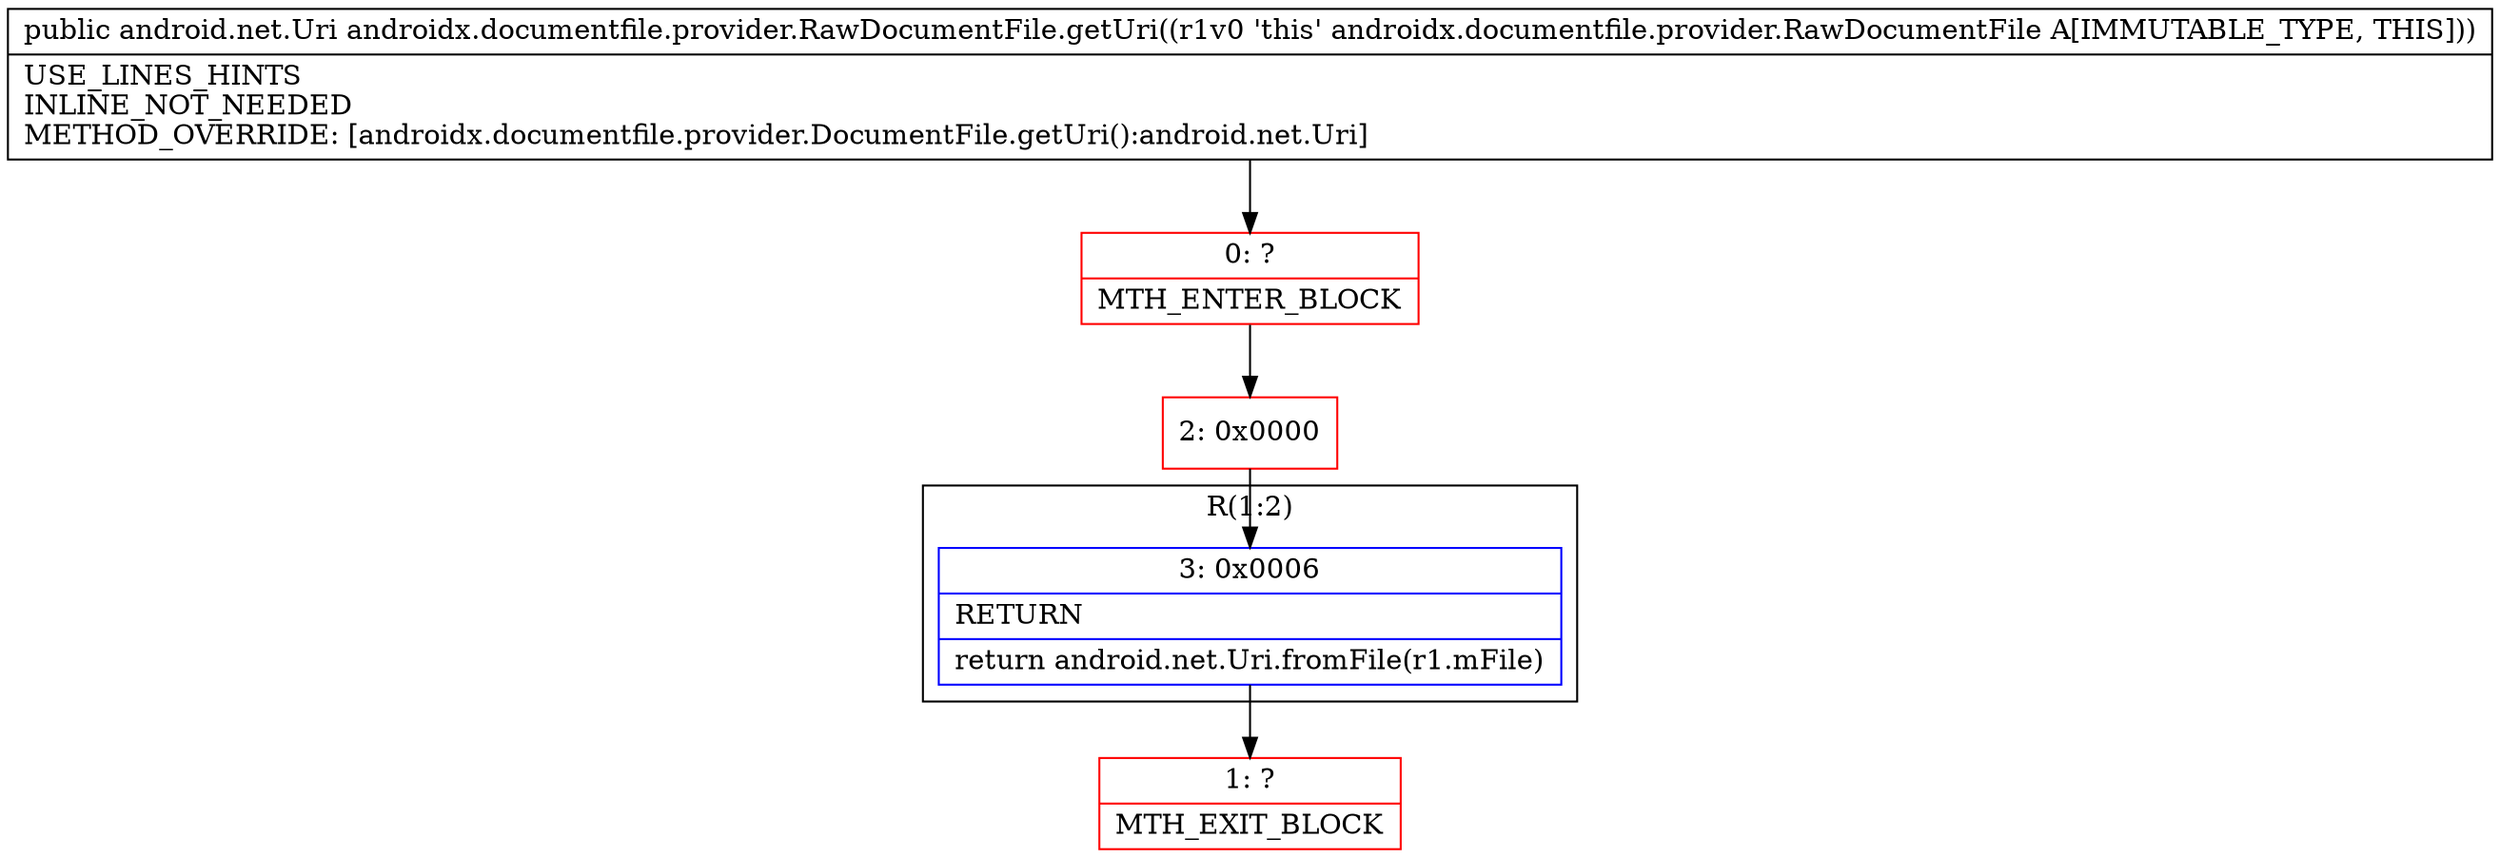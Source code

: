 digraph "CFG forandroidx.documentfile.provider.RawDocumentFile.getUri()Landroid\/net\/Uri;" {
subgraph cluster_Region_1810859309 {
label = "R(1:2)";
node [shape=record,color=blue];
Node_3 [shape=record,label="{3\:\ 0x0006|RETURN\l|return android.net.Uri.fromFile(r1.mFile)\l}"];
}
Node_0 [shape=record,color=red,label="{0\:\ ?|MTH_ENTER_BLOCK\l}"];
Node_2 [shape=record,color=red,label="{2\:\ 0x0000}"];
Node_1 [shape=record,color=red,label="{1\:\ ?|MTH_EXIT_BLOCK\l}"];
MethodNode[shape=record,label="{public android.net.Uri androidx.documentfile.provider.RawDocumentFile.getUri((r1v0 'this' androidx.documentfile.provider.RawDocumentFile A[IMMUTABLE_TYPE, THIS]))  | USE_LINES_HINTS\lINLINE_NOT_NEEDED\lMETHOD_OVERRIDE: [androidx.documentfile.provider.DocumentFile.getUri():android.net.Uri]\l}"];
MethodNode -> Node_0;Node_3 -> Node_1;
Node_0 -> Node_2;
Node_2 -> Node_3;
}

